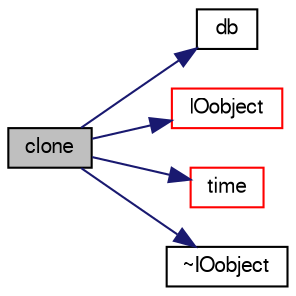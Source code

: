 digraph "clone"
{
  bgcolor="transparent";
  edge [fontname="FreeSans",fontsize="10",labelfontname="FreeSans",labelfontsize="10"];
  node [fontname="FreeSans",fontsize="10",shape=record];
  rankdir="LR";
  Node2489 [label="clone",height=0.2,width=0.4,color="black", fillcolor="grey75", style="filled", fontcolor="black"];
  Node2489 -> Node2490 [color="midnightblue",fontsize="10",style="solid",fontname="FreeSans"];
  Node2490 [label="db",height=0.2,width=0.4,color="black",URL="$a26142.html#a65cc75d9f80b1df5c3184fb2274a97f1",tooltip="Return the local objectRegistry. "];
  Node2489 -> Node2491 [color="midnightblue",fontsize="10",style="solid",fontname="FreeSans"];
  Node2491 [label="IOobject",height=0.2,width=0.4,color="red",URL="$a26142.html#a685873fbbf7ab615e064d2bd0928f09b",tooltip="Construct from name, instance, registry, io options. "];
  Node2489 -> Node2494 [color="midnightblue",fontsize="10",style="solid",fontname="FreeSans"];
  Node2494 [label="time",height=0.2,width=0.4,color="red",URL="$a26142.html#a1ed86245b170b9f651f62650b1827500",tooltip="Return time. "];
  Node2489 -> Node2496 [color="midnightblue",fontsize="10",style="solid",fontname="FreeSans"];
  Node2496 [label="~IOobject",height=0.2,width=0.4,color="black",URL="$a26142.html#aed53d09aa3bee44dfca7748fb2c1af66",tooltip="Destructor. "];
}
